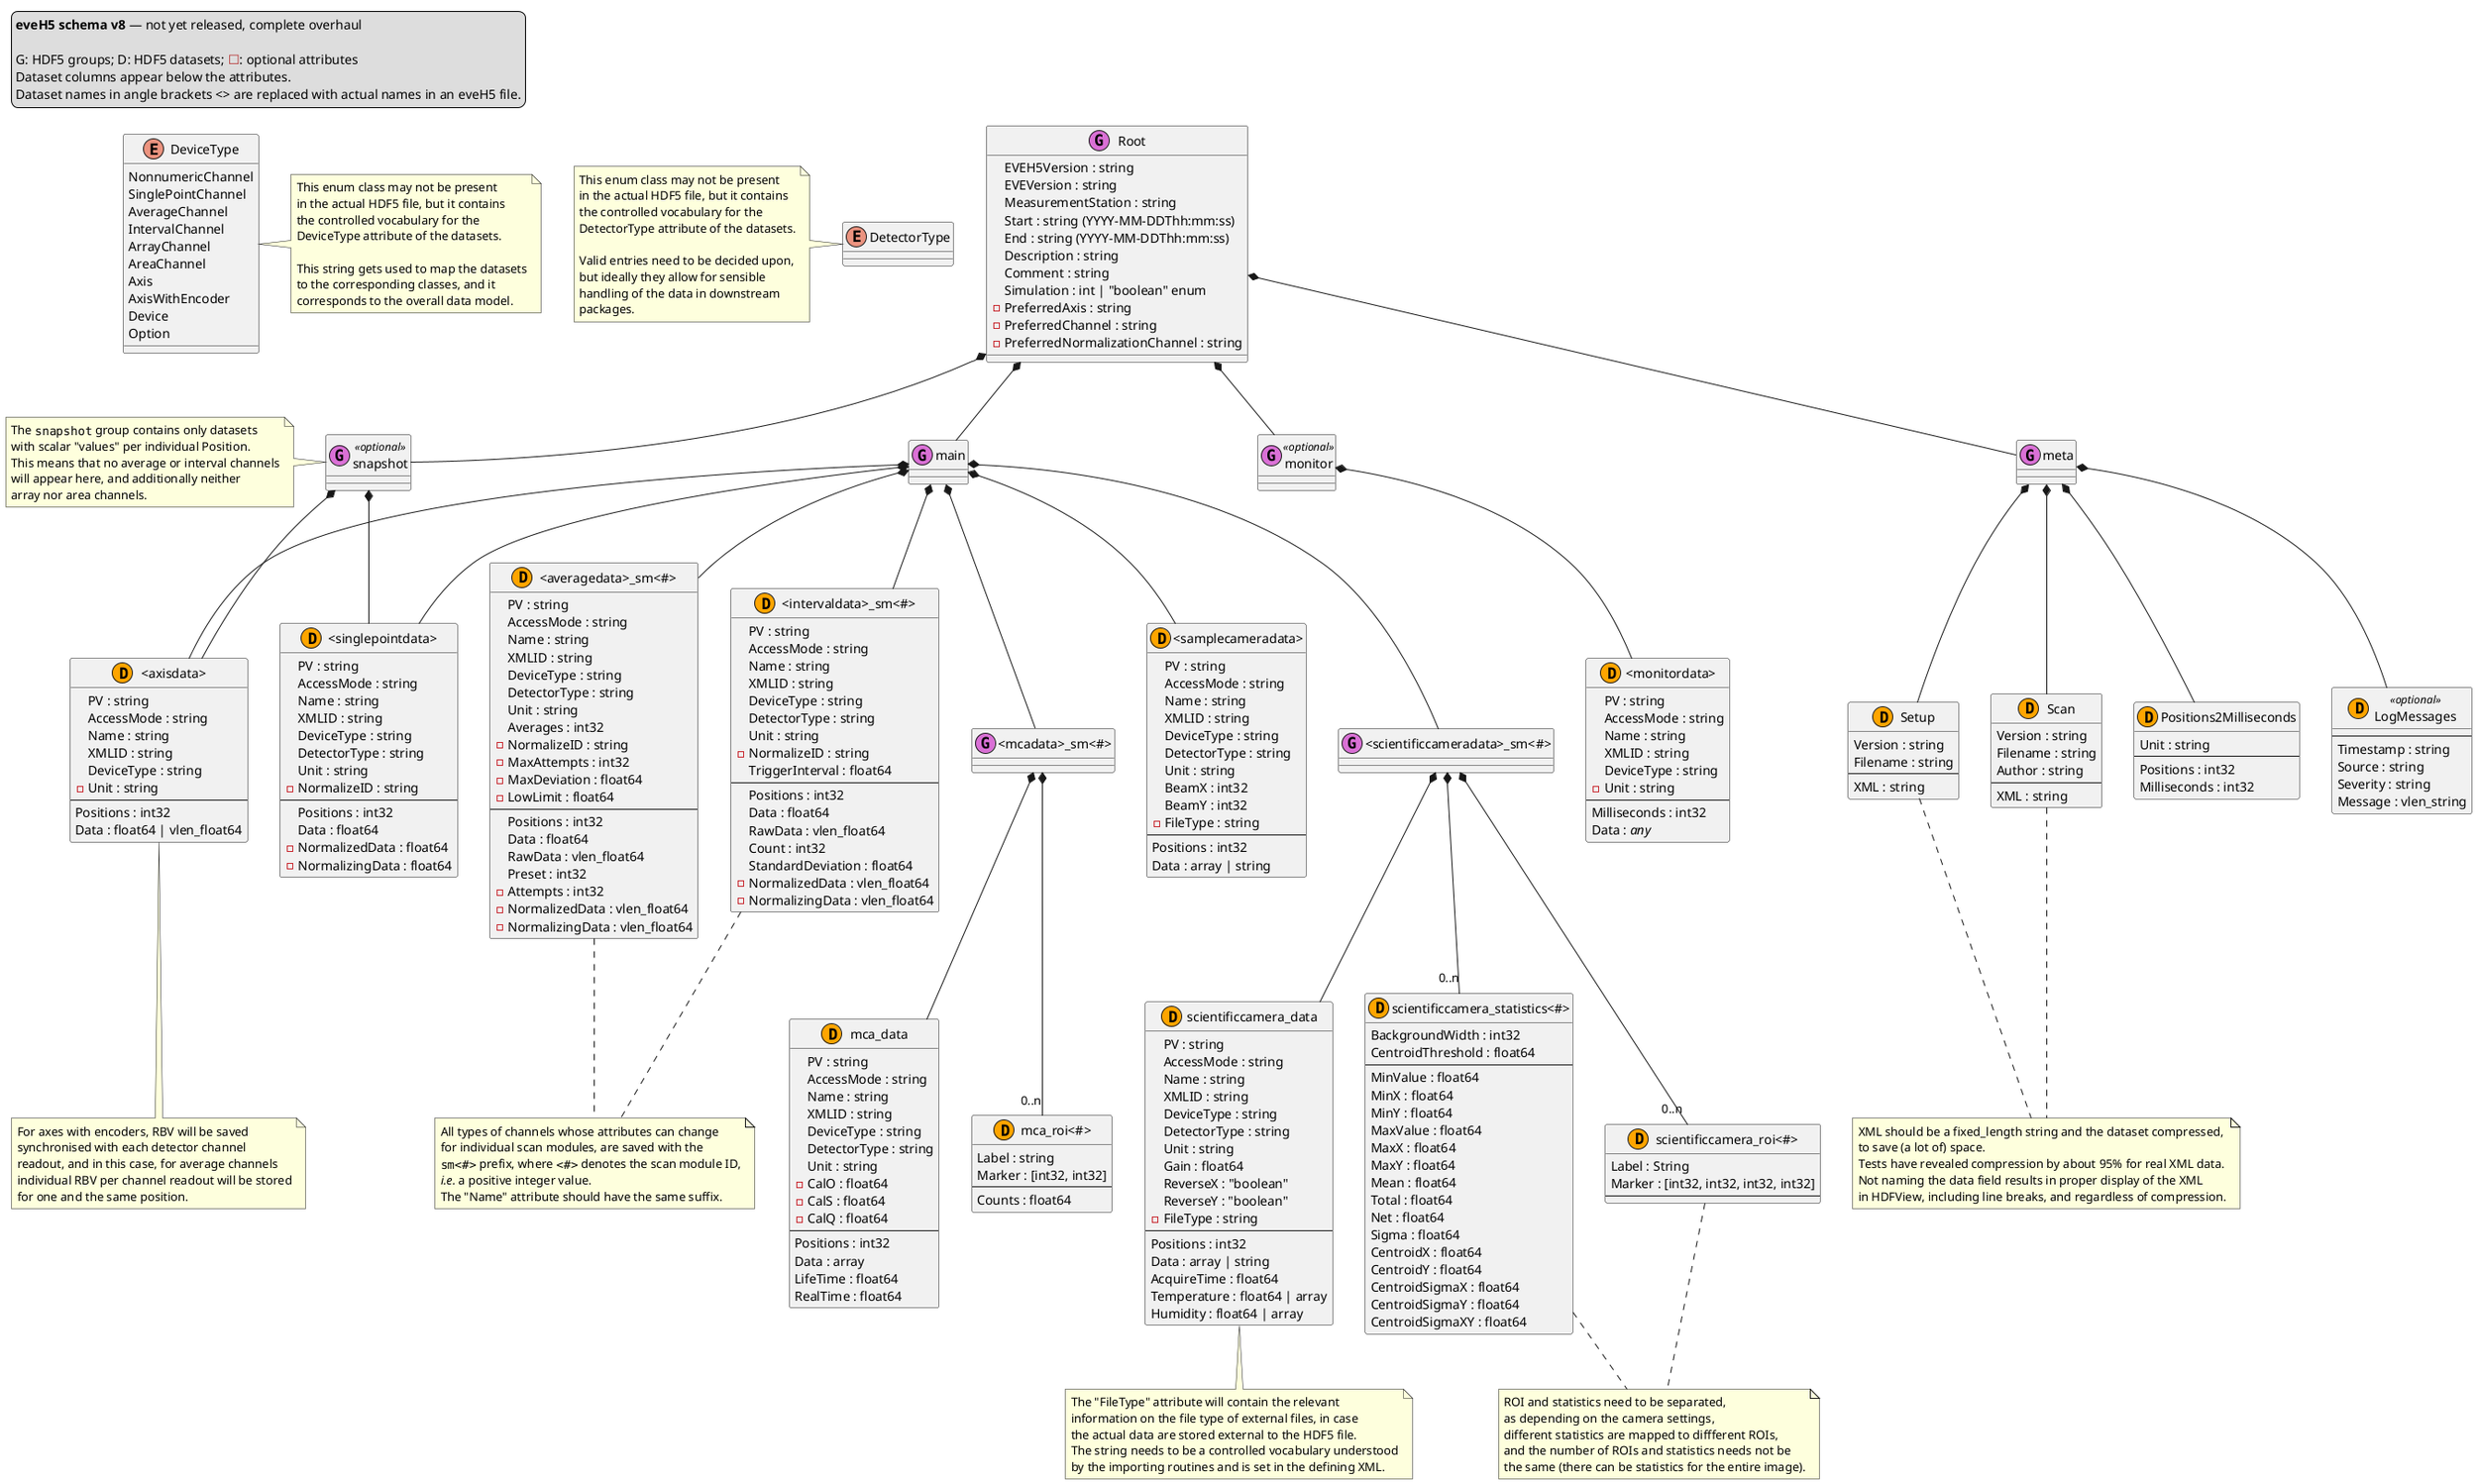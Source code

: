 @startuml
'https://plantuml.com/class-diagram

legend top left
    **eveH5 schema v8** <U+2014> not yet released, complete overhaul

    G: HDF5 groups; D: HDF5 datasets; <color:#firebrick><U+2610></color>: optional attributes
    Dataset columns appear below the attributes.
    Dataset names in angle brackets <> are replaced with actual names in an eveH5 file.
    'Name parts in square brackets [] are optional.
endlegend

class Root << (G,orchid) >> {
    EVEH5Version : string
    EVEVersion : string
    MeasurementStation : string
    {field} Start : string (YYYY-MM-DDThh:mm:ss)
    {field} End : string (YYYY-MM-DDThh:mm:ss)
    Description : string
    Comment : string
    Simulation : int | "boolean" enum
    - PreferredAxis : string
    - PreferredChannel : string
    - PreferredNormalizationChannel : string
}


Root *-- monitor
Root *-- main
Root *-- snapshot
Root *-- meta

enum DeviceType {
    NonnumericChannel
    SinglePointChannel
    AverageChannel
    IntervalChannel
    ArrayChannel
    AreaChannel
    Axis
    AxisWithEncoder
    Device
    Option
}
note right of DeviceType
    This enum class may not be present
    in the actual HDF5 file, but it contains
    the controlled vocabulary for the
    DeviceType attribute of the datasets.

    This string gets used to map the datasets
    to the corresponding classes, and it
    corresponds to the overall data model.
endnote

enum DetectorType {
}
note left of DetectorType
    This enum class may not be present
    in the actual HDF5 file, but it contains
    the controlled vocabulary for the
    DetectorType attribute of the datasets.

    Valid entries need to be decided upon,
    but ideally they allow for sensible
    handling of the data in downstream
    packages.
endnote

class monitor << (G,orchid) >> <<optional>> {
}

monitor *-- "<monitordata>"

class main << (G,orchid) >> {}

class snapshot << (G,orchid) >> <<optional>> {}

note left of snapshot
    The ""snapshot"" group contains only datasets
    with scalar "values" per individual Position.
    This means that no average or interval channels
    will appear here, and additionally neither
    array nor area channels.
endnote

snapshot *-- "<axisdata>"
snapshot *-- "<singlepointdata>"

class meta << (G,orchid) >> {}

meta *-- Positions2Milliseconds
meta *-- Scan
meta *-- Setup
meta *-- LogMessages
Setup -[hidden]> Scan

'main -[hidden]> snapshot

class "<axisdata>" << (D,orange) >> {
    PV : string
    AccessMode : string
    Name : string
    XMLID : string
    DeviceType : string
    - Unit : string
    --
    Positions : int32
    Data : float64 | vlen_float64
}
note bottom of "<axisdata>"
    For axes with encoders, RBV will be saved
    synchronised with each detector channel
    readout, and in this case, for average channels
    individual RBV per channel readout will be stored
    for one and the same position.
end note

class "<singlepointdata>" << (D,orange) >> {
    PV : string
    AccessMode : string
    Name : string
    XMLID : string
    DeviceType : string
    DetectorType : string
    Unit : string
    - NormalizeID : string
    --
    Positions : int32
    Data : float64
    - NormalizedData : float64
    - NormalizingData : float64
}

main *-- "<axisdata>"
main *-- "<singlepointdata>"
main *-- "<averagedata>_sm<#>"
main *-- "<intervaldata>_sm<#>"
main *-- "<mcadata>_sm<#>"
main *-- "<samplecameradata>"
main *-- "<scientificcameradata>_sm<#>"

"<axisdata>" -[hidden]> "<singlepointdata>"
"<singlepointdata>" -[hidden]> "<averagedata>_sm<#>"
"<averagedata>_sm<#>" -[hidden]> "<intervaldata>_sm<#>"
"<intervaldata>_sm<#>" -[hidden]> "<mcadata>_sm<#>"
"<mcadata>_sm<#>" -[hidden]> "<samplecameradata>"
"<samplecameradata>" -[hidden]> "<scientificcameradata>_sm<#>"

class "<averagedata>_sm<#>" << (D,orange) >> {
    PV : string
    AccessMode : string
    Name : string
    XMLID : string
    DeviceType : string
    DetectorType : string
    Unit : string
    Averages : int32
    - NormalizeID : string
    - MaxAttempts : int32
    - MaxDeviation : float64
    - LowLimit : float64
    --
    Positions : int32
    Data : float64
    RawData : vlen_float64
    Preset : int32
    - Attempts : int32
    - NormalizedData : vlen_float64
    - NormalizingData : vlen_float64
}

class "<intervaldata>_sm<#>" << (D,orange) >> {
    PV : string
    AccessMode : string
    Name : string
    XMLID : string
    DeviceType : string
    DetectorType : string
    Unit : string
    - NormalizeID : string
    TriggerInterval : float64
    --
    Positions : int32
    Data : float64
    RawData : vlen_float64
    Count : int32
    StandardDeviation : float64
    - NormalizedData : vlen_float64
    - NormalizingData : vlen_float64
}

note as sm_channel_note
    All types of channels whose attributes can change
    for individual scan modules, are saved with the
    ""sm<#>"" prefix, where ""<#>"" denotes the scan module ID,
    <i>i.e.</i> a positive integer value.
    The "Name" attribute should have the same suffix.
end note

"<intervaldata>_sm<#>" .. sm_channel_note
"<averagedata>_sm<#>" .. sm_channel_note

class "<mcadata>_sm<#>" << (G,orchid) >> {}

"<mcadata>_sm<#>" *-- mca_data
"<mcadata>_sm<#>" *-- "0..n" "mca_roi<#>"

class "mca_data" << (D,orange) >> {
    PV : string
    AccessMode : string
    Name : string
    XMLID : string
    DeviceType : string
    DetectorType : string
    Unit : string
    -CalO : float64
    -CalS : float64
    -CalQ : float64
    --
    Positions : int32
    Data : array
    LifeTime : float64
    RealTime : float64
}

class "mca_roi<#>" << (D,orange) >> {
    Label : string
    Marker : [int32, int32]
    --
    Counts : float64
}

class "<samplecameradata>" << (D,orange) >> {
    PV : string
    AccessMode : string
    Name : string
    XMLID : string
    DeviceType : string
    DetectorType : string
    Unit : string
    BeamX : int32
    BeamY : int32
    - FileType : string
    --
    Positions : int32
    Data : array | string
}

class "<scientificcameradata>_sm<#>" << (G,orchid) >> {}

"<scientificcameradata>_sm<#>" *-- scientificcamera_data
"<scientificcameradata>_sm<#>" *-- "0..n" "scientificcamera_roi<#>"
"<scientificcameradata>_sm<#>" *-- "0..n" "scientificcamera_statistics<#>"

class scientificcamera_data << (D,orange) >> {
    PV : string
    AccessMode : string
    Name : string
    XMLID : string
    DeviceType : string
    DetectorType : string
    Unit : string
    Gain : float64
    ReverseX : "boolean"
    ReverseY : "boolean"
    - FileType : string
    --
    Positions : int32
    Data : array | string
    AcquireTime : float64
    Temperature : float64 | array
    Humidity : float64 | array
}

note bottom of scientificcamera_data
    The "FileType" attribute will contain the relevant
    information on the file type of external files, in case
    the actual data are stored external to the HDF5 file.
    The string needs to be a controlled vocabulary understood
    by the importing routines and is set in the defining XML.
endnote

class "scientificcamera_roi<#>" << (D,orange) >> {
    Label : String
    Marker : [int32, int32, int32, int32]
    --
}

class "scientificcamera_statistics<#>" << (D,orange) >> {
    BackgroundWidth : int32
    CentroidThreshold : float64
    --
    MinValue : float64
    MinX : float64
    MinY : float64
    MaxValue : float64
    MaxX : float64
    MaxY : float64
    Mean : float64
    Total : float64
    Net : float64
    Sigma : float64
    CentroidX : float64
    CentroidY : float64
    CentroidSigmaX : float64
    CentroidSigmaY : float64
    CentroidSigmaXY : float64
}

class Setup << (D,orange) >> {
    Version : string
    Filename : string
    --
    XML : string
}

note as scientificcamera_note
    ROI and statistics need to be separated,
    as depending on the camera settings,
    different statistics are mapped to diffferent ROIs,
    and the number of ROIs and statistics needs not be
    the same (there can be statistics for the entire image).
endnote

"scientificcamera_roi<#>" .. scientificcamera_note
"scientificcamera_statistics<#>" .. scientificcamera_note


class Scan << (D,orange) >> {
    Version : string
    Filename : string
    Author : string
    --
    XML : string
}

class Positions2Milliseconds << (D,orange) >> {
    Unit : string
    --
    Positions : int32
    Milliseconds : int32
}

class LogMessages << (D,orange) >> <<optional>> {
    --
    Timestamp : string
    Source : string
    Severity : string
    Message : vlen_string
}

note as SCML_note
    XML should be a fixed_length string and the dataset compressed,
    to save (a lot of) space.
    Tests have revealed compression by about 95% for real XML data.
    Not naming the data field results in proper display of the XML
    in HDFView, including line breaks, and regardless of compression.
end note

Scan .. SCML_note
Setup .. SCML_note

class "<monitordata>" << (D,orange) >> {
    PV : string
    AccessMode : string
    Name : string
    XMLID : string
    DeviceType : string
    - Unit : string
    --
    Milliseconds : int32
    Data : <i>any</i>
}

@enduml